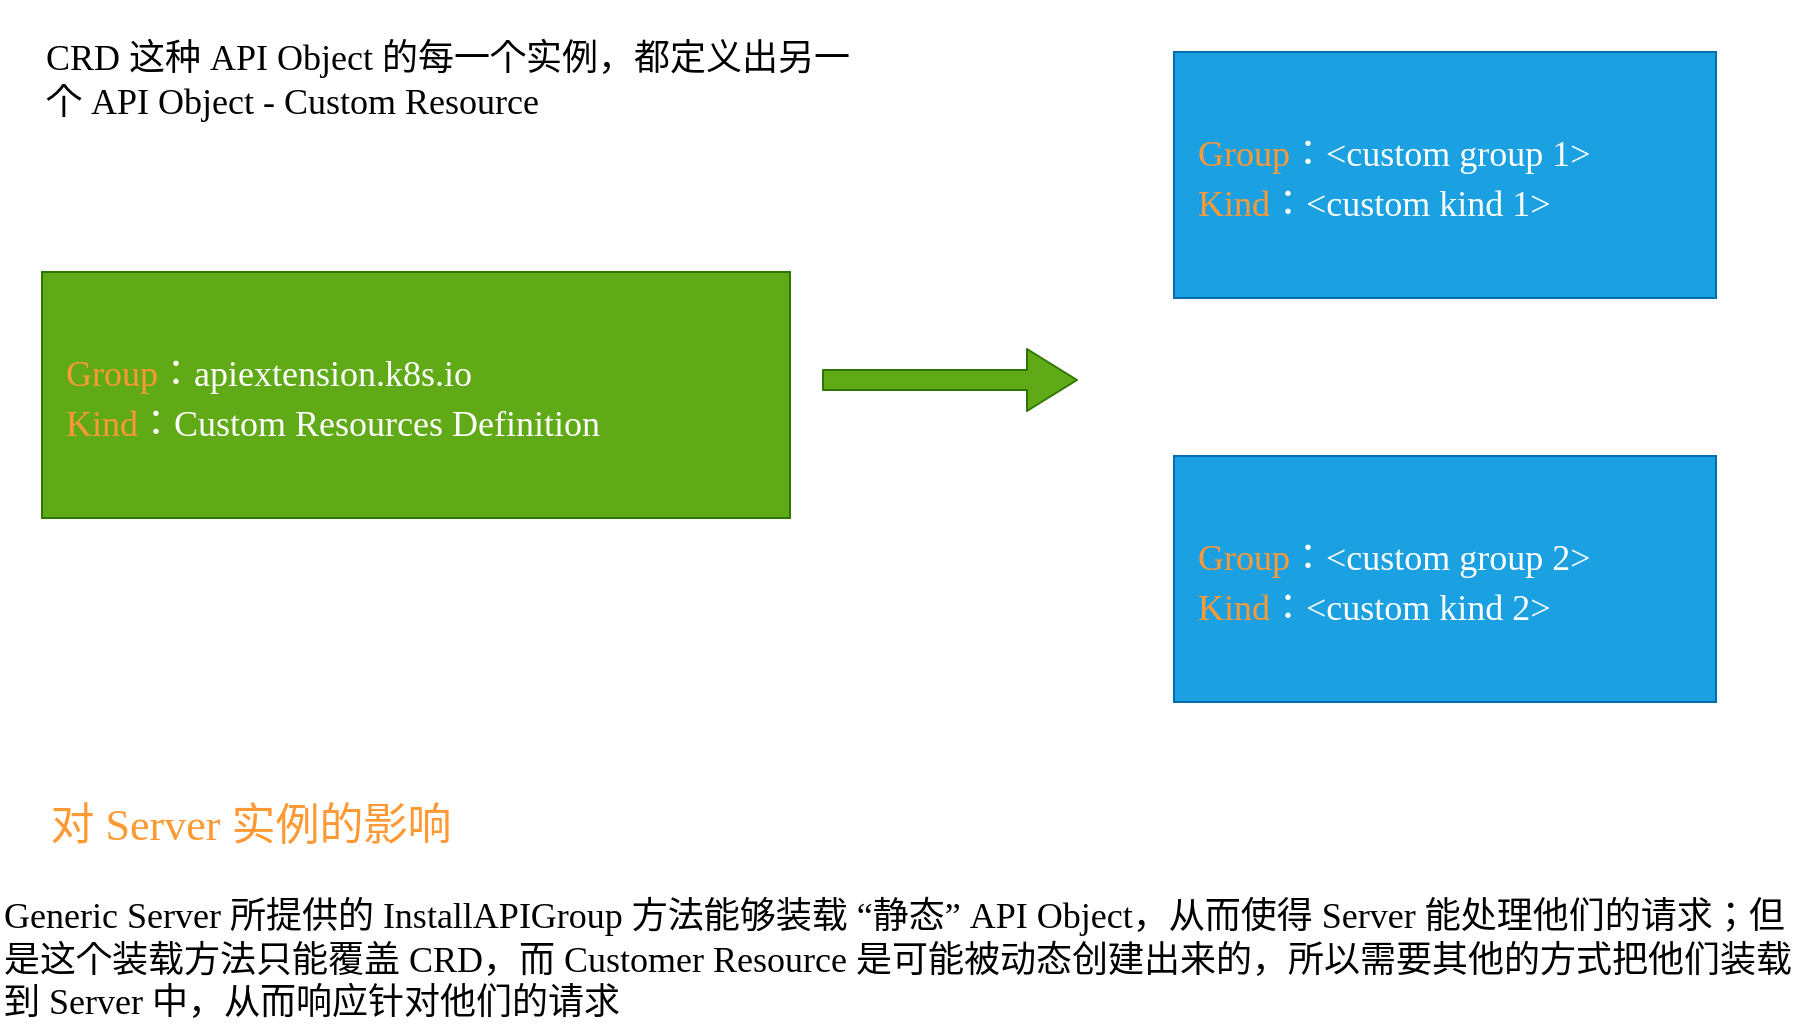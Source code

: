 <mxfile>
    <diagram id="Wvd_knTwxB_sKlIyY2sI" name="第 1 页">
        <mxGraphModel dx="2960" dy="1044" grid="0" gridSize="10" guides="1" tooltips="1" connect="1" arrows="1" fold="1" page="0" pageScale="1" pageWidth="827" pageHeight="1169" math="0" shadow="0">
            <root>
                <mxCell id="0"/>
                <mxCell id="1" parent="0"/>
                <mxCell id="2" value="&lt;font style=&quot;font-size: 18px&quot; color=&quot;#ff9933&quot;&gt;Group&lt;/font&gt;&lt;font style=&quot;font-size: 18px&quot;&gt;：apiextension.k8s.io&lt;br&gt;&lt;font color=&quot;#ff9933&quot;&gt;Kind&lt;/font&gt;&lt;/font&gt;&lt;font style=&quot;font-size: 18px&quot;&gt;：&lt;font style=&quot;font-size: 18px&quot;&gt;Custom Resources Definition&lt;/font&gt;&lt;/font&gt;" style="rounded=0;whiteSpace=wrap;html=1;sketch=0;hachureGap=4;fontFamily=Lucida Console;fontSize=20;align=left;spacingLeft=10;fillColor=#60a917;strokeColor=#2D7600;fontColor=#ffffff;" vertex="1" parent="1">
                    <mxGeometry x="-968" y="211" width="374" height="123" as="geometry"/>
                </mxCell>
                <mxCell id="5" value="CRD 这种 API Object 的每一个实例，都定义出另一个 API Object - Custom Resource" style="text;strokeColor=none;fillColor=none;html=1;align=left;verticalAlign=middle;whiteSpace=wrap;rounded=0;sketch=0;hachureGap=4;fontFamily=Lucida Console;fontSize=18;" vertex="1" parent="1">
                    <mxGeometry x="-968" y="75" width="414" height="79" as="geometry"/>
                </mxCell>
                <mxCell id="6" value="&lt;font style=&quot;font-size: 18px&quot; color=&quot;#ff9933&quot;&gt;Group&lt;/font&gt;&lt;font style=&quot;font-size: 18px&quot;&gt;：&amp;lt;custom group 1&amp;gt;&lt;br&gt;&lt;font color=&quot;#ff9933&quot;&gt;Kind&lt;/font&gt;&lt;/font&gt;&lt;font style=&quot;font-size: 18px&quot;&gt;：&amp;lt;custom kind 1&amp;gt;&lt;/font&gt;" style="rounded=0;whiteSpace=wrap;html=1;sketch=0;hachureGap=4;fontFamily=Lucida Console;fontSize=20;align=left;spacingLeft=10;fillColor=#1ba1e2;strokeColor=#006EAF;fontColor=#ffffff;" vertex="1" parent="1">
                    <mxGeometry x="-402" y="101" width="271" height="123" as="geometry"/>
                </mxCell>
                <mxCell id="7" value="&lt;font style=&quot;font-size: 18px&quot; color=&quot;#ff9933&quot;&gt;Group&lt;/font&gt;&lt;font style=&quot;font-size: 18px&quot;&gt;：&amp;lt;custom group 2&amp;gt;&lt;br&gt;&lt;font color=&quot;#ff9933&quot;&gt;Kind&lt;/font&gt;&lt;/font&gt;&lt;font style=&quot;font-size: 18px&quot;&gt;：&amp;lt;custom kind 2&amp;gt;&lt;/font&gt;" style="rounded=0;whiteSpace=wrap;html=1;sketch=0;hachureGap=4;fontFamily=Lucida Console;fontSize=20;align=left;spacingLeft=10;fillColor=#1ba1e2;strokeColor=#006EAF;fontColor=#ffffff;" vertex="1" parent="1">
                    <mxGeometry x="-402" y="303" width="271" height="123" as="geometry"/>
                </mxCell>
                <mxCell id="8" value="" style="edgeStyle=none;orthogonalLoop=1;jettySize=auto;html=1;shape=flexArrow;rounded=1;startSize=8;endSize=8;sketch=0;hachureGap=4;fontFamily=Lucida Console;fontSize=18;fontColor=#FFFFFF;endArrow=open;sourcePerimeterSpacing=8;targetPerimeterSpacing=8;curved=1;fillColor=#60a917;strokeColor=#2D7600;" edge="1" parent="1">
                    <mxGeometry width="140" relative="1" as="geometry">
                        <mxPoint x="-578" y="265" as="sourcePoint"/>
                        <mxPoint x="-450" y="265" as="targetPoint"/>
                        <Array as="points"/>
                    </mxGeometry>
                </mxCell>
                <mxCell id="18" value="" style="group" vertex="1" connectable="0" parent="1">
                    <mxGeometry x="-989" y="467" width="898" height="125" as="geometry"/>
                </mxCell>
                <mxCell id="15" value="对 Server 实例的影响" style="text;strokeColor=none;fillColor=none;html=1;align=center;verticalAlign=middle;whiteSpace=wrap;rounded=0;labelBackgroundColor=none;sketch=0;hachureGap=4;fontFamily=Lucida Console;fontSize=22;fontColor=#FF9933;" vertex="1" parent="18">
                    <mxGeometry width="251" height="42" as="geometry"/>
                </mxCell>
                <mxCell id="16" value="Generic Server 所提供的 InstallAPIGroup 方法能够装载 “静态” API Object，从而使得 Server 能处理他们的请求；但是这个装载方法只能覆盖 CRD，而 Customer Resource 是可能被动态创建出来的，所以需要其他的方式把他们装载到 Server 中，从而响应针对他们的请求" style="text;strokeColor=none;fillColor=none;html=1;align=left;verticalAlign=middle;whiteSpace=wrap;rounded=0;labelBackgroundColor=none;sketch=0;hachureGap=4;fontFamily=Lucida Console;fontSize=18;fontColor=#000000;" vertex="1" parent="18">
                    <mxGeometry y="51" width="898" height="74" as="geometry"/>
                </mxCell>
            </root>
        </mxGraphModel>
    </diagram>
</mxfile>